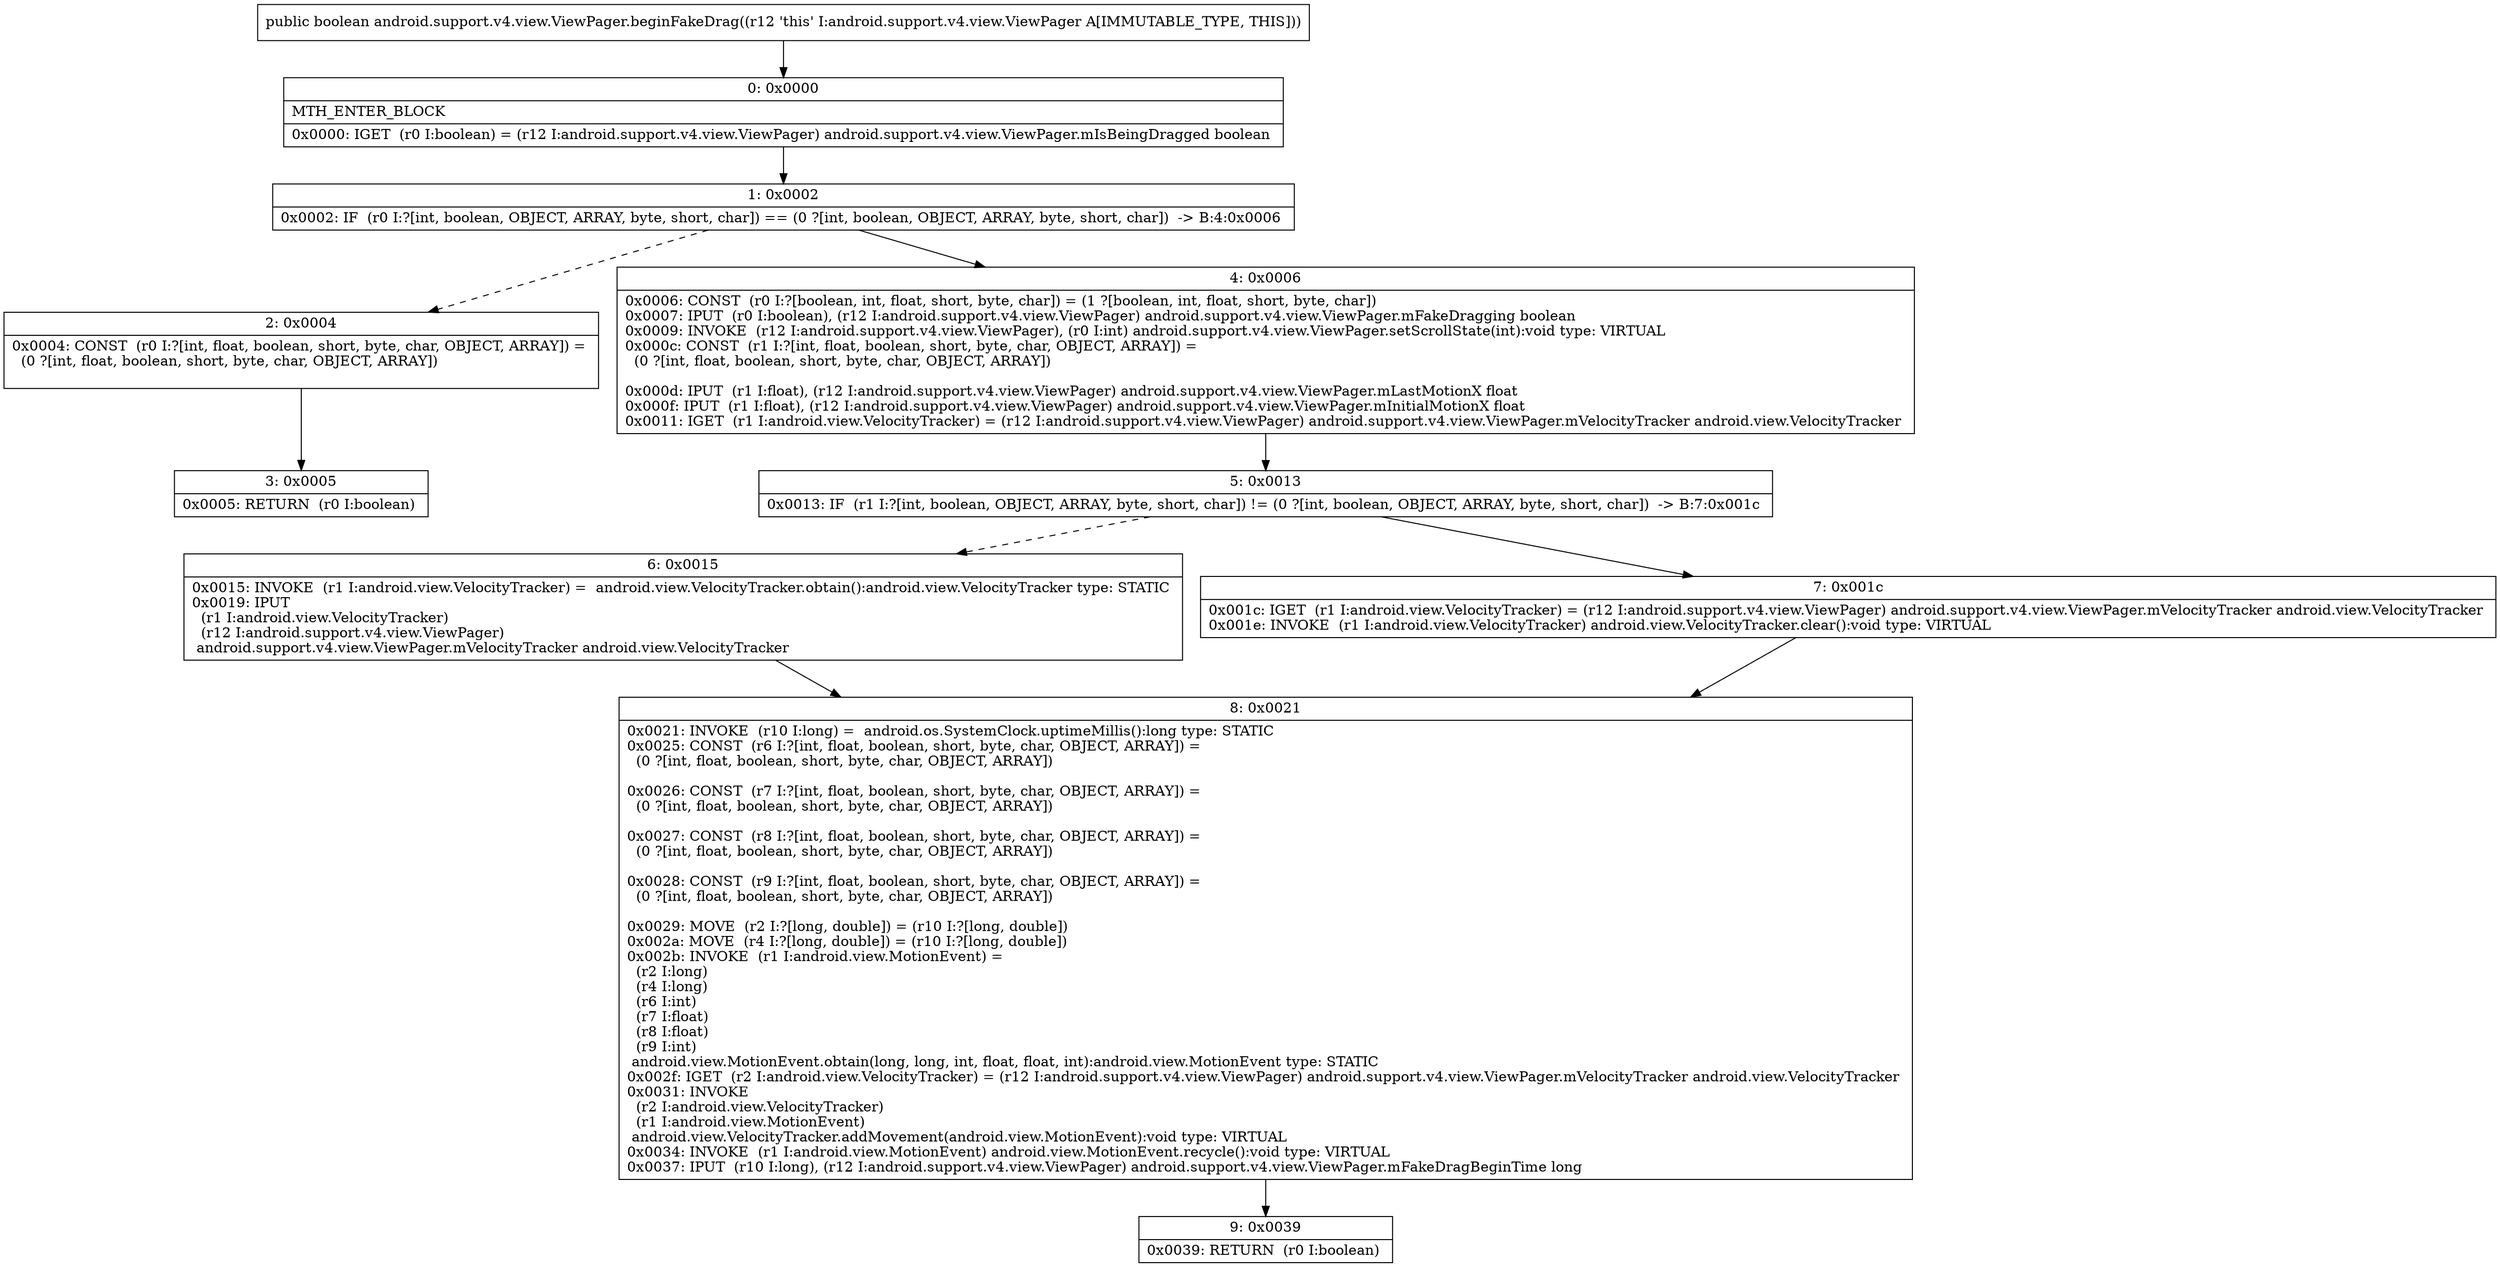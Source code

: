 digraph "CFG forandroid.support.v4.view.ViewPager.beginFakeDrag()Z" {
Node_0 [shape=record,label="{0\:\ 0x0000|MTH_ENTER_BLOCK\l|0x0000: IGET  (r0 I:boolean) = (r12 I:android.support.v4.view.ViewPager) android.support.v4.view.ViewPager.mIsBeingDragged boolean \l}"];
Node_1 [shape=record,label="{1\:\ 0x0002|0x0002: IF  (r0 I:?[int, boolean, OBJECT, ARRAY, byte, short, char]) == (0 ?[int, boolean, OBJECT, ARRAY, byte, short, char])  \-\> B:4:0x0006 \l}"];
Node_2 [shape=record,label="{2\:\ 0x0004|0x0004: CONST  (r0 I:?[int, float, boolean, short, byte, char, OBJECT, ARRAY]) = \l  (0 ?[int, float, boolean, short, byte, char, OBJECT, ARRAY])\l \l}"];
Node_3 [shape=record,label="{3\:\ 0x0005|0x0005: RETURN  (r0 I:boolean) \l}"];
Node_4 [shape=record,label="{4\:\ 0x0006|0x0006: CONST  (r0 I:?[boolean, int, float, short, byte, char]) = (1 ?[boolean, int, float, short, byte, char]) \l0x0007: IPUT  (r0 I:boolean), (r12 I:android.support.v4.view.ViewPager) android.support.v4.view.ViewPager.mFakeDragging boolean \l0x0009: INVOKE  (r12 I:android.support.v4.view.ViewPager), (r0 I:int) android.support.v4.view.ViewPager.setScrollState(int):void type: VIRTUAL \l0x000c: CONST  (r1 I:?[int, float, boolean, short, byte, char, OBJECT, ARRAY]) = \l  (0 ?[int, float, boolean, short, byte, char, OBJECT, ARRAY])\l \l0x000d: IPUT  (r1 I:float), (r12 I:android.support.v4.view.ViewPager) android.support.v4.view.ViewPager.mLastMotionX float \l0x000f: IPUT  (r1 I:float), (r12 I:android.support.v4.view.ViewPager) android.support.v4.view.ViewPager.mInitialMotionX float \l0x0011: IGET  (r1 I:android.view.VelocityTracker) = (r12 I:android.support.v4.view.ViewPager) android.support.v4.view.ViewPager.mVelocityTracker android.view.VelocityTracker \l}"];
Node_5 [shape=record,label="{5\:\ 0x0013|0x0013: IF  (r1 I:?[int, boolean, OBJECT, ARRAY, byte, short, char]) != (0 ?[int, boolean, OBJECT, ARRAY, byte, short, char])  \-\> B:7:0x001c \l}"];
Node_6 [shape=record,label="{6\:\ 0x0015|0x0015: INVOKE  (r1 I:android.view.VelocityTracker) =  android.view.VelocityTracker.obtain():android.view.VelocityTracker type: STATIC \l0x0019: IPUT  \l  (r1 I:android.view.VelocityTracker)\l  (r12 I:android.support.v4.view.ViewPager)\l android.support.v4.view.ViewPager.mVelocityTracker android.view.VelocityTracker \l}"];
Node_7 [shape=record,label="{7\:\ 0x001c|0x001c: IGET  (r1 I:android.view.VelocityTracker) = (r12 I:android.support.v4.view.ViewPager) android.support.v4.view.ViewPager.mVelocityTracker android.view.VelocityTracker \l0x001e: INVOKE  (r1 I:android.view.VelocityTracker) android.view.VelocityTracker.clear():void type: VIRTUAL \l}"];
Node_8 [shape=record,label="{8\:\ 0x0021|0x0021: INVOKE  (r10 I:long) =  android.os.SystemClock.uptimeMillis():long type: STATIC \l0x0025: CONST  (r6 I:?[int, float, boolean, short, byte, char, OBJECT, ARRAY]) = \l  (0 ?[int, float, boolean, short, byte, char, OBJECT, ARRAY])\l \l0x0026: CONST  (r7 I:?[int, float, boolean, short, byte, char, OBJECT, ARRAY]) = \l  (0 ?[int, float, boolean, short, byte, char, OBJECT, ARRAY])\l \l0x0027: CONST  (r8 I:?[int, float, boolean, short, byte, char, OBJECT, ARRAY]) = \l  (0 ?[int, float, boolean, short, byte, char, OBJECT, ARRAY])\l \l0x0028: CONST  (r9 I:?[int, float, boolean, short, byte, char, OBJECT, ARRAY]) = \l  (0 ?[int, float, boolean, short, byte, char, OBJECT, ARRAY])\l \l0x0029: MOVE  (r2 I:?[long, double]) = (r10 I:?[long, double]) \l0x002a: MOVE  (r4 I:?[long, double]) = (r10 I:?[long, double]) \l0x002b: INVOKE  (r1 I:android.view.MotionEvent) = \l  (r2 I:long)\l  (r4 I:long)\l  (r6 I:int)\l  (r7 I:float)\l  (r8 I:float)\l  (r9 I:int)\l android.view.MotionEvent.obtain(long, long, int, float, float, int):android.view.MotionEvent type: STATIC \l0x002f: IGET  (r2 I:android.view.VelocityTracker) = (r12 I:android.support.v4.view.ViewPager) android.support.v4.view.ViewPager.mVelocityTracker android.view.VelocityTracker \l0x0031: INVOKE  \l  (r2 I:android.view.VelocityTracker)\l  (r1 I:android.view.MotionEvent)\l android.view.VelocityTracker.addMovement(android.view.MotionEvent):void type: VIRTUAL \l0x0034: INVOKE  (r1 I:android.view.MotionEvent) android.view.MotionEvent.recycle():void type: VIRTUAL \l0x0037: IPUT  (r10 I:long), (r12 I:android.support.v4.view.ViewPager) android.support.v4.view.ViewPager.mFakeDragBeginTime long \l}"];
Node_9 [shape=record,label="{9\:\ 0x0039|0x0039: RETURN  (r0 I:boolean) \l}"];
MethodNode[shape=record,label="{public boolean android.support.v4.view.ViewPager.beginFakeDrag((r12 'this' I:android.support.v4.view.ViewPager A[IMMUTABLE_TYPE, THIS])) }"];
MethodNode -> Node_0;
Node_0 -> Node_1;
Node_1 -> Node_2[style=dashed];
Node_1 -> Node_4;
Node_2 -> Node_3;
Node_4 -> Node_5;
Node_5 -> Node_6[style=dashed];
Node_5 -> Node_7;
Node_6 -> Node_8;
Node_7 -> Node_8;
Node_8 -> Node_9;
}

